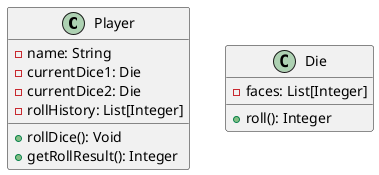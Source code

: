 @startuml
class Player {
  - name: String
  - currentDice1: Die
  - currentDice2: Die
  - rollHistory: List[Integer]

  + rollDice(): Void
  + getRollResult(): Integer
}

class Die {
  - faces: List[Integer]

  + roll(): Integer
}
@enduml